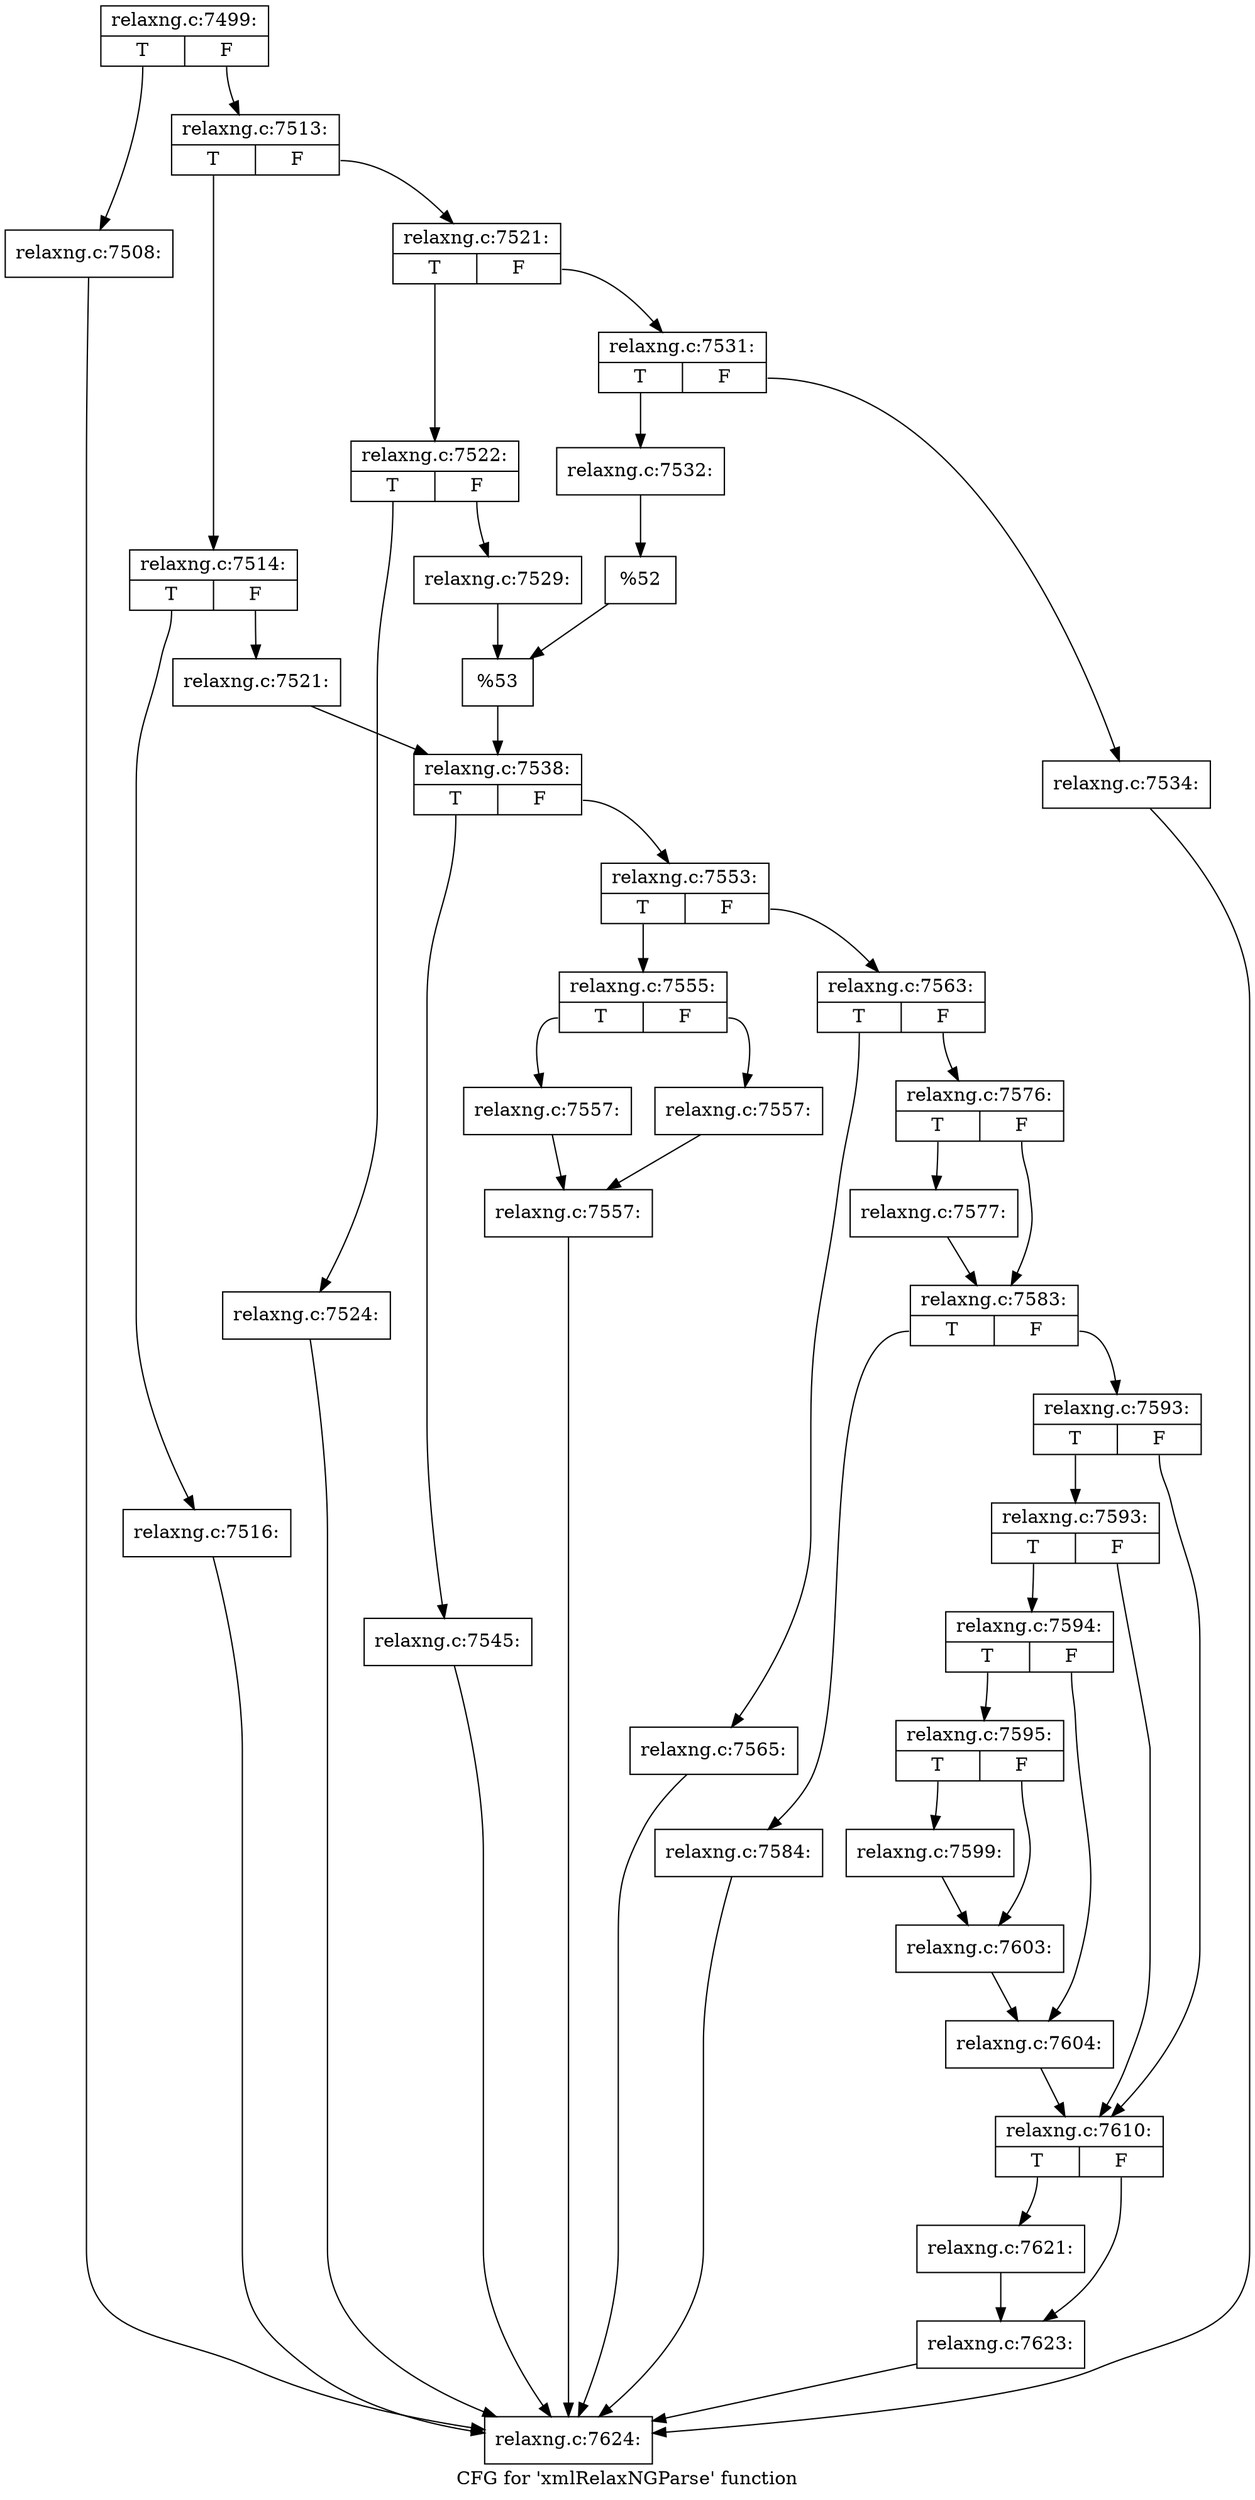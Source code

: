 digraph "CFG for 'xmlRelaxNGParse' function" {
	label="CFG for 'xmlRelaxNGParse' function";

	Node0x555e9c11e460 [shape=record,label="{relaxng.c:7499:|{<s0>T|<s1>F}}"];
	Node0x555e9c11e460:s0 -> Node0x555e9c1513b0;
	Node0x555e9c11e460:s1 -> Node0x555e9c151400;
	Node0x555e9c1513b0 [shape=record,label="{relaxng.c:7508:}"];
	Node0x555e9c1513b0 -> Node0x555e9c11f730;
	Node0x555e9c151400 [shape=record,label="{relaxng.c:7513:|{<s0>T|<s1>F}}"];
	Node0x555e9c151400:s0 -> Node0x555e9c1517e0;
	Node0x555e9c151400:s1 -> Node0x555e9c151880;
	Node0x555e9c1517e0 [shape=record,label="{relaxng.c:7514:|{<s0>T|<s1>F}}"];
	Node0x555e9c1517e0:s0 -> Node0x555e9c152790;
	Node0x555e9c1517e0:s1 -> Node0x555e9c1527e0;
	Node0x555e9c152790 [shape=record,label="{relaxng.c:7516:}"];
	Node0x555e9c152790 -> Node0x555e9c11f730;
	Node0x555e9c1527e0 [shape=record,label="{relaxng.c:7521:}"];
	Node0x555e9c1527e0 -> Node0x555e9c151830;
	Node0x555e9c151880 [shape=record,label="{relaxng.c:7521:|{<s0>T|<s1>F}}"];
	Node0x555e9c151880:s0 -> Node0x555e9c1521c0;
	Node0x555e9c151880:s1 -> Node0x555e9c156620;
	Node0x555e9c1521c0 [shape=record,label="{relaxng.c:7522:|{<s0>T|<s1>F}}"];
	Node0x555e9c1521c0:s0 -> Node0x555e9c157350;
	Node0x555e9c1521c0:s1 -> Node0x555e9c1573a0;
	Node0x555e9c157350 [shape=record,label="{relaxng.c:7524:}"];
	Node0x555e9c157350 -> Node0x555e9c11f730;
	Node0x555e9c1573a0 [shape=record,label="{relaxng.c:7529:}"];
	Node0x555e9c1573a0 -> Node0x555e9c1565d0;
	Node0x555e9c156620 [shape=record,label="{relaxng.c:7531:|{<s0>T|<s1>F}}"];
	Node0x555e9c156620:s0 -> Node0x555e9c170fc0;
	Node0x555e9c156620:s1 -> Node0x555e9c171060;
	Node0x555e9c170fc0 [shape=record,label="{relaxng.c:7532:}"];
	Node0x555e9c170fc0 -> Node0x555e9c171010;
	Node0x555e9c171060 [shape=record,label="{relaxng.c:7534:}"];
	Node0x555e9c171060 -> Node0x555e9c11f730;
	Node0x555e9c171010 [shape=record,label="{%52}"];
	Node0x555e9c171010 -> Node0x555e9c1565d0;
	Node0x555e9c1565d0 [shape=record,label="{%53}"];
	Node0x555e9c1565d0 -> Node0x555e9c151830;
	Node0x555e9c151830 [shape=record,label="{relaxng.c:7538:|{<s0>T|<s1>F}}"];
	Node0x555e9c151830:s0 -> Node0x555e9c172970;
	Node0x555e9c151830:s1 -> Node0x555e9c1729c0;
	Node0x555e9c172970 [shape=record,label="{relaxng.c:7545:}"];
	Node0x555e9c172970 -> Node0x555e9c11f730;
	Node0x555e9c1729c0 [shape=record,label="{relaxng.c:7553:|{<s0>T|<s1>F}}"];
	Node0x555e9c1729c0:s0 -> Node0x555e9c173750;
	Node0x555e9c1729c0:s1 -> Node0x555e9c1737a0;
	Node0x555e9c173750 [shape=record,label="{relaxng.c:7555:|{<s0>T|<s1>F}}"];
	Node0x555e9c173750:s0 -> Node0x555e9c173e20;
	Node0x555e9c173750:s1 -> Node0x555e9c173e70;
	Node0x555e9c173e20 [shape=record,label="{relaxng.c:7557:}"];
	Node0x555e9c173e20 -> Node0x555e9c173ec0;
	Node0x555e9c173e70 [shape=record,label="{relaxng.c:7557:}"];
	Node0x555e9c173e70 -> Node0x555e9c173ec0;
	Node0x555e9c173ec0 [shape=record,label="{relaxng.c:7557:}"];
	Node0x555e9c173ec0 -> Node0x555e9c11f730;
	Node0x555e9c1737a0 [shape=record,label="{relaxng.c:7563:|{<s0>T|<s1>F}}"];
	Node0x555e9c1737a0:s0 -> Node0x555e9c175310;
	Node0x555e9c1737a0:s1 -> Node0x555e9c175360;
	Node0x555e9c175310 [shape=record,label="{relaxng.c:7565:}"];
	Node0x555e9c175310 -> Node0x555e9c11f730;
	Node0x555e9c175360 [shape=record,label="{relaxng.c:7576:|{<s0>T|<s1>F}}"];
	Node0x555e9c175360:s0 -> Node0x555e9c175c90;
	Node0x555e9c175360:s1 -> Node0x555e9c175ce0;
	Node0x555e9c175c90 [shape=record,label="{relaxng.c:7577:}"];
	Node0x555e9c175c90 -> Node0x555e9c175ce0;
	Node0x555e9c175ce0 [shape=record,label="{relaxng.c:7583:|{<s0>T|<s1>F}}"];
	Node0x555e9c175ce0:s0 -> Node0x555e9c1768b0;
	Node0x555e9c175ce0:s1 -> Node0x555e9c176900;
	Node0x555e9c1768b0 [shape=record,label="{relaxng.c:7584:}"];
	Node0x555e9c1768b0 -> Node0x555e9c11f730;
	Node0x555e9c176900 [shape=record,label="{relaxng.c:7593:|{<s0>T|<s1>F}}"];
	Node0x555e9c176900:s0 -> Node0x555e9c11c750;
	Node0x555e9c176900:s1 -> Node0x555e9c11c700;
	Node0x555e9c11c750 [shape=record,label="{relaxng.c:7593:|{<s0>T|<s1>F}}"];
	Node0x555e9c11c750:s0 -> Node0x555e9c11c6b0;
	Node0x555e9c11c750:s1 -> Node0x555e9c11c700;
	Node0x555e9c11c6b0 [shape=record,label="{relaxng.c:7594:|{<s0>T|<s1>F}}"];
	Node0x555e9c11c6b0:s0 -> Node0x555e9c11d140;
	Node0x555e9c11c6b0:s1 -> Node0x555e9c11d190;
	Node0x555e9c11d140 [shape=record,label="{relaxng.c:7595:|{<s0>T|<s1>F}}"];
	Node0x555e9c11d140:s0 -> Node0x555e9c17ae90;
	Node0x555e9c11d140:s1 -> Node0x555e9c17aee0;
	Node0x555e9c17ae90 [shape=record,label="{relaxng.c:7599:}"];
	Node0x555e9c17ae90 -> Node0x555e9c17aee0;
	Node0x555e9c17aee0 [shape=record,label="{relaxng.c:7603:}"];
	Node0x555e9c17aee0 -> Node0x555e9c11d190;
	Node0x555e9c11d190 [shape=record,label="{relaxng.c:7604:}"];
	Node0x555e9c11d190 -> Node0x555e9c11c700;
	Node0x555e9c11c700 [shape=record,label="{relaxng.c:7610:|{<s0>T|<s1>F}}"];
	Node0x555e9c11c700:s0 -> Node0x555e9c151e20;
	Node0x555e9c11c700:s1 -> Node0x555e9c11de40;
	Node0x555e9c151e20 [shape=record,label="{relaxng.c:7621:}"];
	Node0x555e9c151e20 -> Node0x555e9c11de40;
	Node0x555e9c11de40 [shape=record,label="{relaxng.c:7623:}"];
	Node0x555e9c11de40 -> Node0x555e9c11f730;
	Node0x555e9c11f730 [shape=record,label="{relaxng.c:7624:}"];
}
